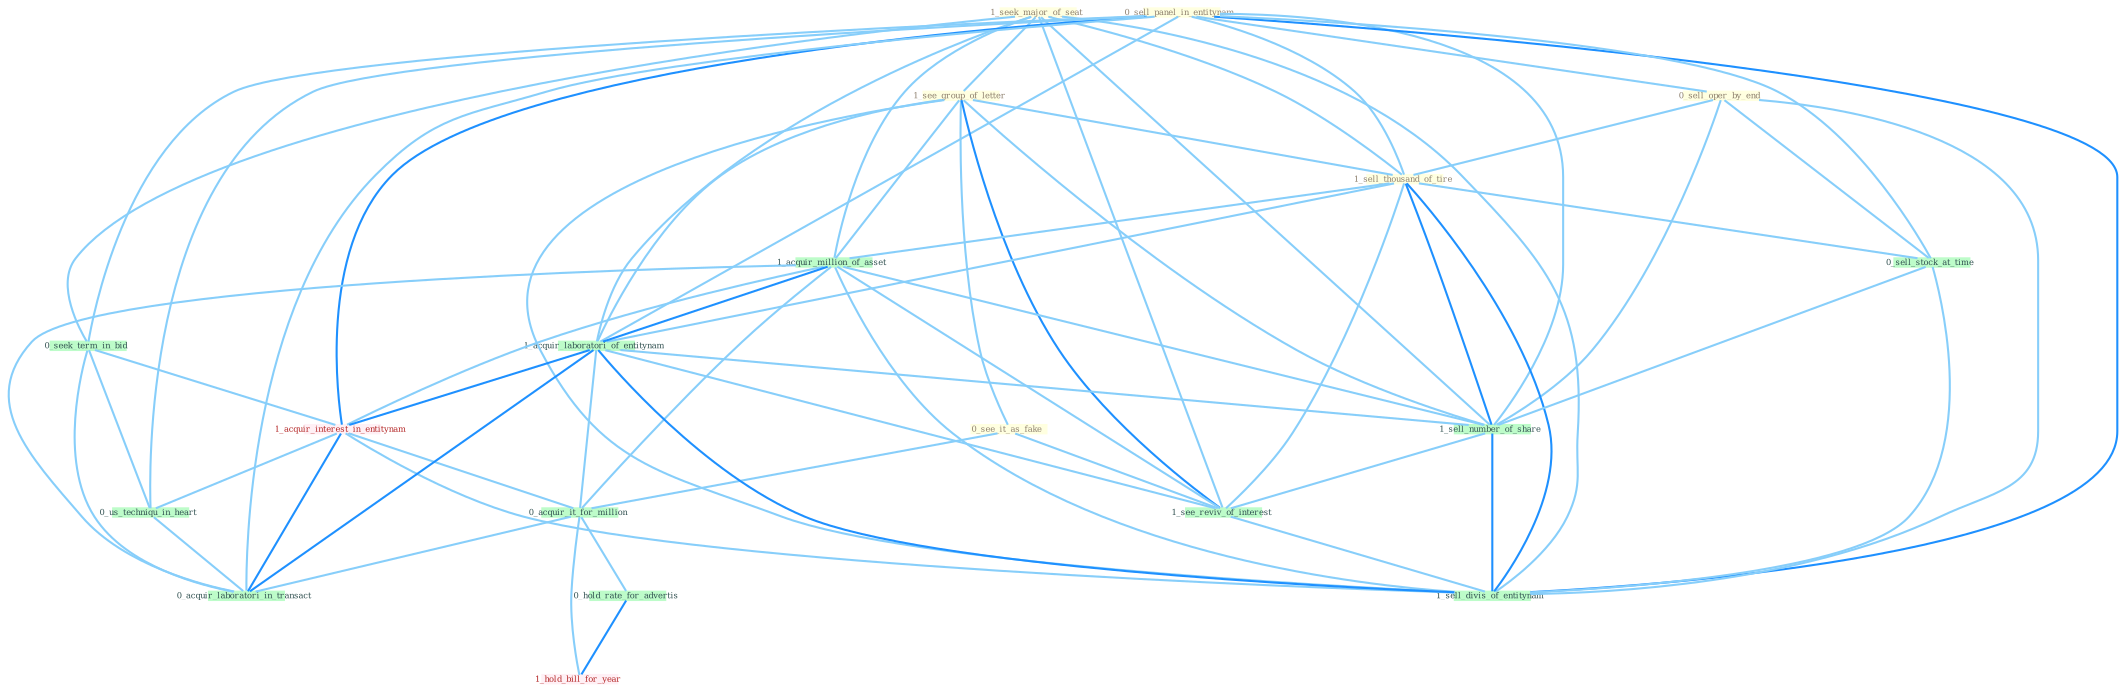 Graph G{ 
    node
    [shape=polygon,style=filled,width=.5,height=.06,color="#BDFCC9",fixedsize=true,fontsize=4,
    fontcolor="#2f4f4f"];
    {node
    [color="#ffffe0", fontcolor="#8b7d6b"] "1_seek_major_of_seat " "0_sell_panel_in_entitynam " "0_sell_oper_by_end " "1_see_group_of_letter " "0_see_it_as_fake " "1_sell_thousand_of_tire "}
{node [color="#fff0f5", fontcolor="#b22222"] "1_acquir_interest_in_entitynam " "1_hold_bill_for_year "}
edge [color="#B0E2FF"];

	"1_seek_major_of_seat " -- "1_see_group_of_letter " [w="1", color="#87cefa" ];
	"1_seek_major_of_seat " -- "1_sell_thousand_of_tire " [w="1", color="#87cefa" ];
	"1_seek_major_of_seat " -- "1_acquir_million_of_asset " [w="1", color="#87cefa" ];
	"1_seek_major_of_seat " -- "1_acquir_laboratori_of_entitynam " [w="1", color="#87cefa" ];
	"1_seek_major_of_seat " -- "0_seek_term_in_bid " [w="1", color="#87cefa" ];
	"1_seek_major_of_seat " -- "1_sell_number_of_share " [w="1", color="#87cefa" ];
	"1_seek_major_of_seat " -- "1_see_reviv_of_interest " [w="1", color="#87cefa" ];
	"1_seek_major_of_seat " -- "1_sell_divis_of_entitynam " [w="1", color="#87cefa" ];
	"0_sell_panel_in_entitynam " -- "0_sell_oper_by_end " [w="1", color="#87cefa" ];
	"0_sell_panel_in_entitynam " -- "1_sell_thousand_of_tire " [w="1", color="#87cefa" ];
	"0_sell_panel_in_entitynam " -- "1_acquir_laboratori_of_entitynam " [w="1", color="#87cefa" ];
	"0_sell_panel_in_entitynam " -- "0_seek_term_in_bid " [w="1", color="#87cefa" ];
	"0_sell_panel_in_entitynam " -- "1_acquir_interest_in_entitynam " [w="2", color="#1e90ff" , len=0.8];
	"0_sell_panel_in_entitynam " -- "0_us_techniqu_in_heart " [w="1", color="#87cefa" ];
	"0_sell_panel_in_entitynam " -- "0_acquir_laboratori_in_transact " [w="1", color="#87cefa" ];
	"0_sell_panel_in_entitynam " -- "0_sell_stock_at_time " [w="1", color="#87cefa" ];
	"0_sell_panel_in_entitynam " -- "1_sell_number_of_share " [w="1", color="#87cefa" ];
	"0_sell_panel_in_entitynam " -- "1_sell_divis_of_entitynam " [w="2", color="#1e90ff" , len=0.8];
	"0_sell_oper_by_end " -- "1_sell_thousand_of_tire " [w="1", color="#87cefa" ];
	"0_sell_oper_by_end " -- "0_sell_stock_at_time " [w="1", color="#87cefa" ];
	"0_sell_oper_by_end " -- "1_sell_number_of_share " [w="1", color="#87cefa" ];
	"0_sell_oper_by_end " -- "1_sell_divis_of_entitynam " [w="1", color="#87cefa" ];
	"1_see_group_of_letter " -- "0_see_it_as_fake " [w="1", color="#87cefa" ];
	"1_see_group_of_letter " -- "1_sell_thousand_of_tire " [w="1", color="#87cefa" ];
	"1_see_group_of_letter " -- "1_acquir_million_of_asset " [w="1", color="#87cefa" ];
	"1_see_group_of_letter " -- "1_acquir_laboratori_of_entitynam " [w="1", color="#87cefa" ];
	"1_see_group_of_letter " -- "1_sell_number_of_share " [w="1", color="#87cefa" ];
	"1_see_group_of_letter " -- "1_see_reviv_of_interest " [w="2", color="#1e90ff" , len=0.8];
	"1_see_group_of_letter " -- "1_sell_divis_of_entitynam " [w="1", color="#87cefa" ];
	"0_see_it_as_fake " -- "0_acquir_it_for_million " [w="1", color="#87cefa" ];
	"0_see_it_as_fake " -- "1_see_reviv_of_interest " [w="1", color="#87cefa" ];
	"1_sell_thousand_of_tire " -- "1_acquir_million_of_asset " [w="1", color="#87cefa" ];
	"1_sell_thousand_of_tire " -- "1_acquir_laboratori_of_entitynam " [w="1", color="#87cefa" ];
	"1_sell_thousand_of_tire " -- "0_sell_stock_at_time " [w="1", color="#87cefa" ];
	"1_sell_thousand_of_tire " -- "1_sell_number_of_share " [w="2", color="#1e90ff" , len=0.8];
	"1_sell_thousand_of_tire " -- "1_see_reviv_of_interest " [w="1", color="#87cefa" ];
	"1_sell_thousand_of_tire " -- "1_sell_divis_of_entitynam " [w="2", color="#1e90ff" , len=0.8];
	"1_acquir_million_of_asset " -- "1_acquir_laboratori_of_entitynam " [w="2", color="#1e90ff" , len=0.8];
	"1_acquir_million_of_asset " -- "1_acquir_interest_in_entitynam " [w="1", color="#87cefa" ];
	"1_acquir_million_of_asset " -- "0_acquir_it_for_million " [w="1", color="#87cefa" ];
	"1_acquir_million_of_asset " -- "0_acquir_laboratori_in_transact " [w="1", color="#87cefa" ];
	"1_acquir_million_of_asset " -- "1_sell_number_of_share " [w="1", color="#87cefa" ];
	"1_acquir_million_of_asset " -- "1_see_reviv_of_interest " [w="1", color="#87cefa" ];
	"1_acquir_million_of_asset " -- "1_sell_divis_of_entitynam " [w="1", color="#87cefa" ];
	"1_acquir_laboratori_of_entitynam " -- "1_acquir_interest_in_entitynam " [w="2", color="#1e90ff" , len=0.8];
	"1_acquir_laboratori_of_entitynam " -- "0_acquir_it_for_million " [w="1", color="#87cefa" ];
	"1_acquir_laboratori_of_entitynam " -- "0_acquir_laboratori_in_transact " [w="2", color="#1e90ff" , len=0.8];
	"1_acquir_laboratori_of_entitynam " -- "1_sell_number_of_share " [w="1", color="#87cefa" ];
	"1_acquir_laboratori_of_entitynam " -- "1_see_reviv_of_interest " [w="1", color="#87cefa" ];
	"1_acquir_laboratori_of_entitynam " -- "1_sell_divis_of_entitynam " [w="2", color="#1e90ff" , len=0.8];
	"0_seek_term_in_bid " -- "1_acquir_interest_in_entitynam " [w="1", color="#87cefa" ];
	"0_seek_term_in_bid " -- "0_us_techniqu_in_heart " [w="1", color="#87cefa" ];
	"0_seek_term_in_bid " -- "0_acquir_laboratori_in_transact " [w="1", color="#87cefa" ];
	"1_acquir_interest_in_entitynam " -- "0_us_techniqu_in_heart " [w="1", color="#87cefa" ];
	"1_acquir_interest_in_entitynam " -- "0_acquir_it_for_million " [w="1", color="#87cefa" ];
	"1_acquir_interest_in_entitynam " -- "0_acquir_laboratori_in_transact " [w="2", color="#1e90ff" , len=0.8];
	"1_acquir_interest_in_entitynam " -- "1_sell_divis_of_entitynam " [w="1", color="#87cefa" ];
	"0_us_techniqu_in_heart " -- "0_acquir_laboratori_in_transact " [w="1", color="#87cefa" ];
	"0_acquir_it_for_million " -- "0_hold_rate_for_advertis " [w="1", color="#87cefa" ];
	"0_acquir_it_for_million " -- "0_acquir_laboratori_in_transact " [w="1", color="#87cefa" ];
	"0_acquir_it_for_million " -- "1_hold_bill_for_year " [w="1", color="#87cefa" ];
	"0_hold_rate_for_advertis " -- "1_hold_bill_for_year " [w="2", color="#1e90ff" , len=0.8];
	"0_sell_stock_at_time " -- "1_sell_number_of_share " [w="1", color="#87cefa" ];
	"0_sell_stock_at_time " -- "1_sell_divis_of_entitynam " [w="1", color="#87cefa" ];
	"1_sell_number_of_share " -- "1_see_reviv_of_interest " [w="1", color="#87cefa" ];
	"1_sell_number_of_share " -- "1_sell_divis_of_entitynam " [w="2", color="#1e90ff" , len=0.8];
	"1_see_reviv_of_interest " -- "1_sell_divis_of_entitynam " [w="1", color="#87cefa" ];
}